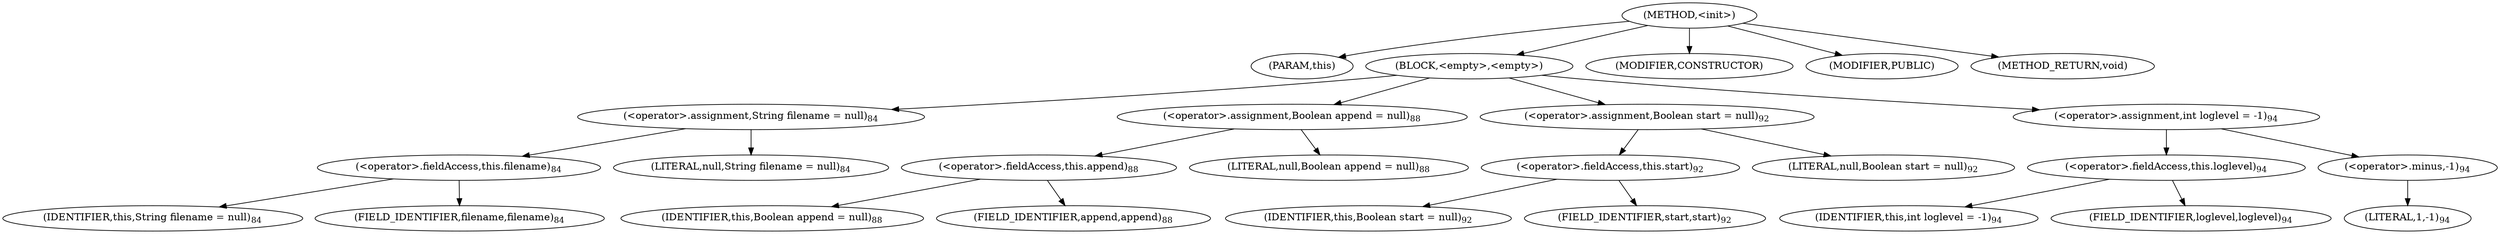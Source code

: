 digraph "&lt;init&gt;" {  
"388" [label = <(METHOD,&lt;init&gt;)> ]
"389" [label = <(PARAM,this)> ]
"390" [label = <(BLOCK,&lt;empty&gt;,&lt;empty&gt;)> ]
"391" [label = <(&lt;operator&gt;.assignment,String filename = null)<SUB>84</SUB>> ]
"392" [label = <(&lt;operator&gt;.fieldAccess,this.filename)<SUB>84</SUB>> ]
"393" [label = <(IDENTIFIER,this,String filename = null)<SUB>84</SUB>> ]
"394" [label = <(FIELD_IDENTIFIER,filename,filename)<SUB>84</SUB>> ]
"395" [label = <(LITERAL,null,String filename = null)<SUB>84</SUB>> ]
"396" [label = <(&lt;operator&gt;.assignment,Boolean append = null)<SUB>88</SUB>> ]
"397" [label = <(&lt;operator&gt;.fieldAccess,this.append)<SUB>88</SUB>> ]
"398" [label = <(IDENTIFIER,this,Boolean append = null)<SUB>88</SUB>> ]
"399" [label = <(FIELD_IDENTIFIER,append,append)<SUB>88</SUB>> ]
"400" [label = <(LITERAL,null,Boolean append = null)<SUB>88</SUB>> ]
"401" [label = <(&lt;operator&gt;.assignment,Boolean start = null)<SUB>92</SUB>> ]
"402" [label = <(&lt;operator&gt;.fieldAccess,this.start)<SUB>92</SUB>> ]
"403" [label = <(IDENTIFIER,this,Boolean start = null)<SUB>92</SUB>> ]
"404" [label = <(FIELD_IDENTIFIER,start,start)<SUB>92</SUB>> ]
"405" [label = <(LITERAL,null,Boolean start = null)<SUB>92</SUB>> ]
"406" [label = <(&lt;operator&gt;.assignment,int loglevel = -1)<SUB>94</SUB>> ]
"407" [label = <(&lt;operator&gt;.fieldAccess,this.loglevel)<SUB>94</SUB>> ]
"408" [label = <(IDENTIFIER,this,int loglevel = -1)<SUB>94</SUB>> ]
"409" [label = <(FIELD_IDENTIFIER,loglevel,loglevel)<SUB>94</SUB>> ]
"410" [label = <(&lt;operator&gt;.minus,-1)<SUB>94</SUB>> ]
"411" [label = <(LITERAL,1,-1)<SUB>94</SUB>> ]
"412" [label = <(MODIFIER,CONSTRUCTOR)> ]
"413" [label = <(MODIFIER,PUBLIC)> ]
"414" [label = <(METHOD_RETURN,void)> ]
  "388" -> "389" 
  "388" -> "390" 
  "388" -> "412" 
  "388" -> "413" 
  "388" -> "414" 
  "390" -> "391" 
  "390" -> "396" 
  "390" -> "401" 
  "390" -> "406" 
  "391" -> "392" 
  "391" -> "395" 
  "392" -> "393" 
  "392" -> "394" 
  "396" -> "397" 
  "396" -> "400" 
  "397" -> "398" 
  "397" -> "399" 
  "401" -> "402" 
  "401" -> "405" 
  "402" -> "403" 
  "402" -> "404" 
  "406" -> "407" 
  "406" -> "410" 
  "407" -> "408" 
  "407" -> "409" 
  "410" -> "411" 
}

